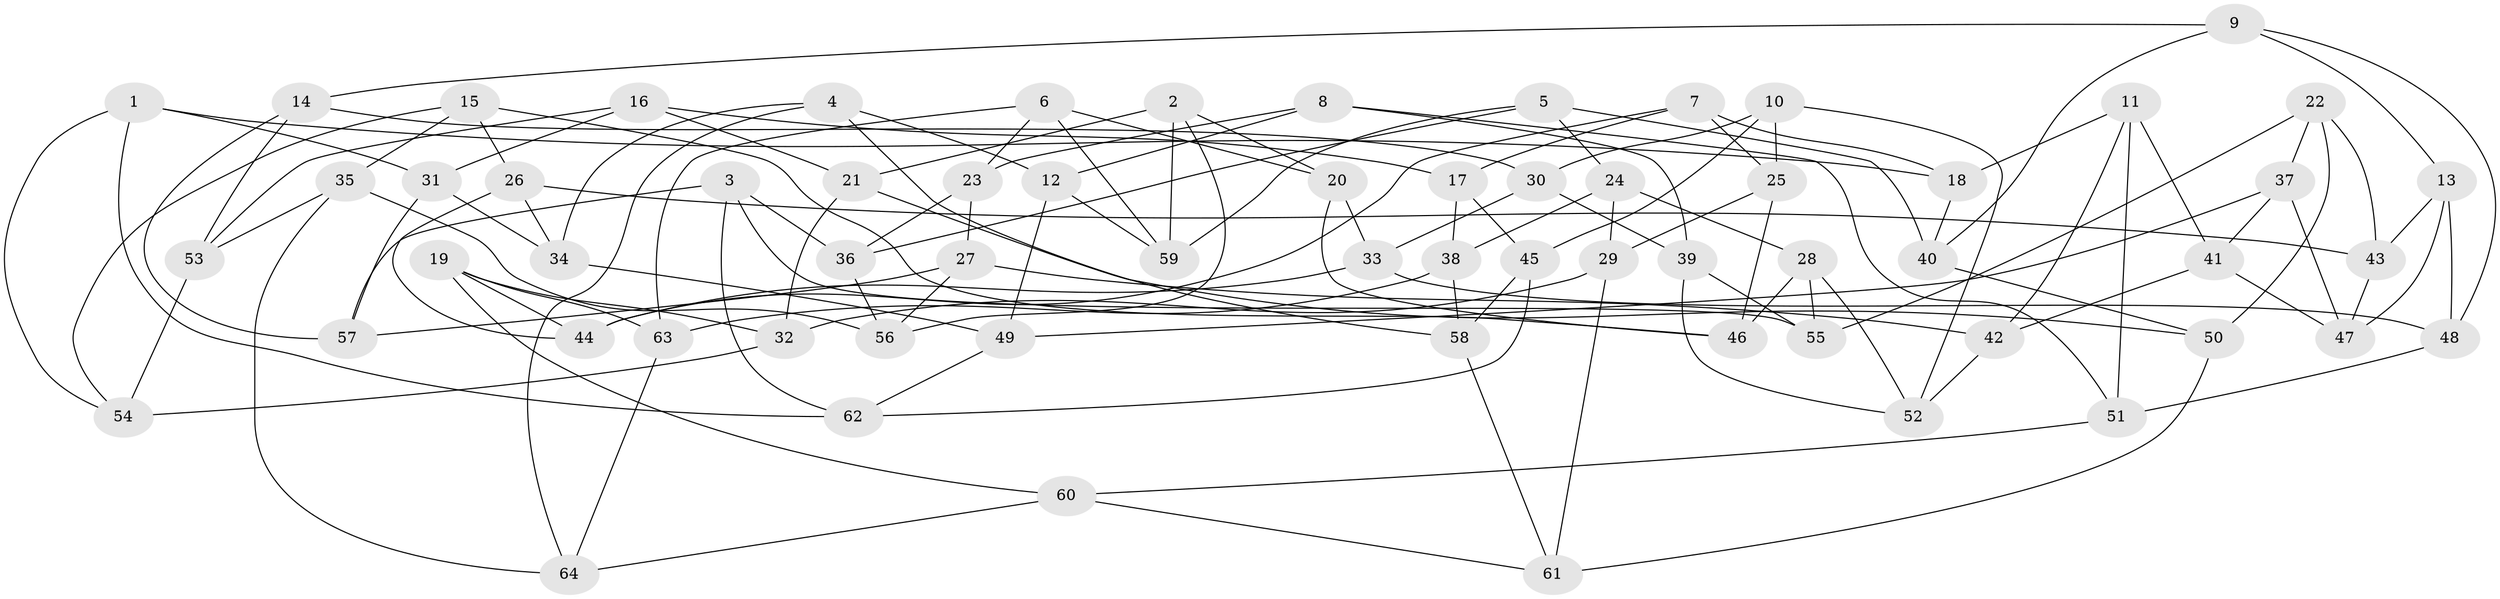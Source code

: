 // coarse degree distribution, {4: 0.5227272727272727, 6: 0.38636363636363635, 5: 0.06818181818181818, 3: 0.022727272727272728}
// Generated by graph-tools (version 1.1) at 2025/24/03/03/25 07:24:28]
// undirected, 64 vertices, 128 edges
graph export_dot {
graph [start="1"]
  node [color=gray90,style=filled];
  1;
  2;
  3;
  4;
  5;
  6;
  7;
  8;
  9;
  10;
  11;
  12;
  13;
  14;
  15;
  16;
  17;
  18;
  19;
  20;
  21;
  22;
  23;
  24;
  25;
  26;
  27;
  28;
  29;
  30;
  31;
  32;
  33;
  34;
  35;
  36;
  37;
  38;
  39;
  40;
  41;
  42;
  43;
  44;
  45;
  46;
  47;
  48;
  49;
  50;
  51;
  52;
  53;
  54;
  55;
  56;
  57;
  58;
  59;
  60;
  61;
  62;
  63;
  64;
  1 -- 31;
  1 -- 62;
  1 -- 54;
  1 -- 18;
  2 -- 20;
  2 -- 56;
  2 -- 21;
  2 -- 59;
  3 -- 55;
  3 -- 36;
  3 -- 62;
  3 -- 57;
  4 -- 58;
  4 -- 64;
  4 -- 12;
  4 -- 34;
  5 -- 40;
  5 -- 59;
  5 -- 24;
  5 -- 36;
  6 -- 20;
  6 -- 23;
  6 -- 59;
  6 -- 63;
  7 -- 44;
  7 -- 18;
  7 -- 25;
  7 -- 17;
  8 -- 12;
  8 -- 39;
  8 -- 51;
  8 -- 23;
  9 -- 48;
  9 -- 40;
  9 -- 13;
  9 -- 14;
  10 -- 45;
  10 -- 52;
  10 -- 30;
  10 -- 25;
  11 -- 41;
  11 -- 51;
  11 -- 18;
  11 -- 42;
  12 -- 49;
  12 -- 59;
  13 -- 47;
  13 -- 43;
  13 -- 48;
  14 -- 53;
  14 -- 57;
  14 -- 30;
  15 -- 35;
  15 -- 26;
  15 -- 46;
  15 -- 54;
  16 -- 53;
  16 -- 21;
  16 -- 31;
  16 -- 17;
  17 -- 38;
  17 -- 45;
  18 -- 40;
  19 -- 44;
  19 -- 60;
  19 -- 32;
  19 -- 63;
  20 -- 46;
  20 -- 33;
  21 -- 50;
  21 -- 32;
  22 -- 43;
  22 -- 50;
  22 -- 55;
  22 -- 37;
  23 -- 36;
  23 -- 27;
  24 -- 29;
  24 -- 38;
  24 -- 28;
  25 -- 29;
  25 -- 46;
  26 -- 43;
  26 -- 44;
  26 -- 34;
  27 -- 57;
  27 -- 42;
  27 -- 56;
  28 -- 46;
  28 -- 55;
  28 -- 52;
  29 -- 32;
  29 -- 61;
  30 -- 39;
  30 -- 33;
  31 -- 57;
  31 -- 34;
  32 -- 54;
  33 -- 44;
  33 -- 48;
  34 -- 49;
  35 -- 56;
  35 -- 53;
  35 -- 64;
  36 -- 56;
  37 -- 41;
  37 -- 47;
  37 -- 49;
  38 -- 63;
  38 -- 58;
  39 -- 52;
  39 -- 55;
  40 -- 50;
  41 -- 42;
  41 -- 47;
  42 -- 52;
  43 -- 47;
  45 -- 62;
  45 -- 58;
  48 -- 51;
  49 -- 62;
  50 -- 61;
  51 -- 60;
  53 -- 54;
  58 -- 61;
  60 -- 64;
  60 -- 61;
  63 -- 64;
}
